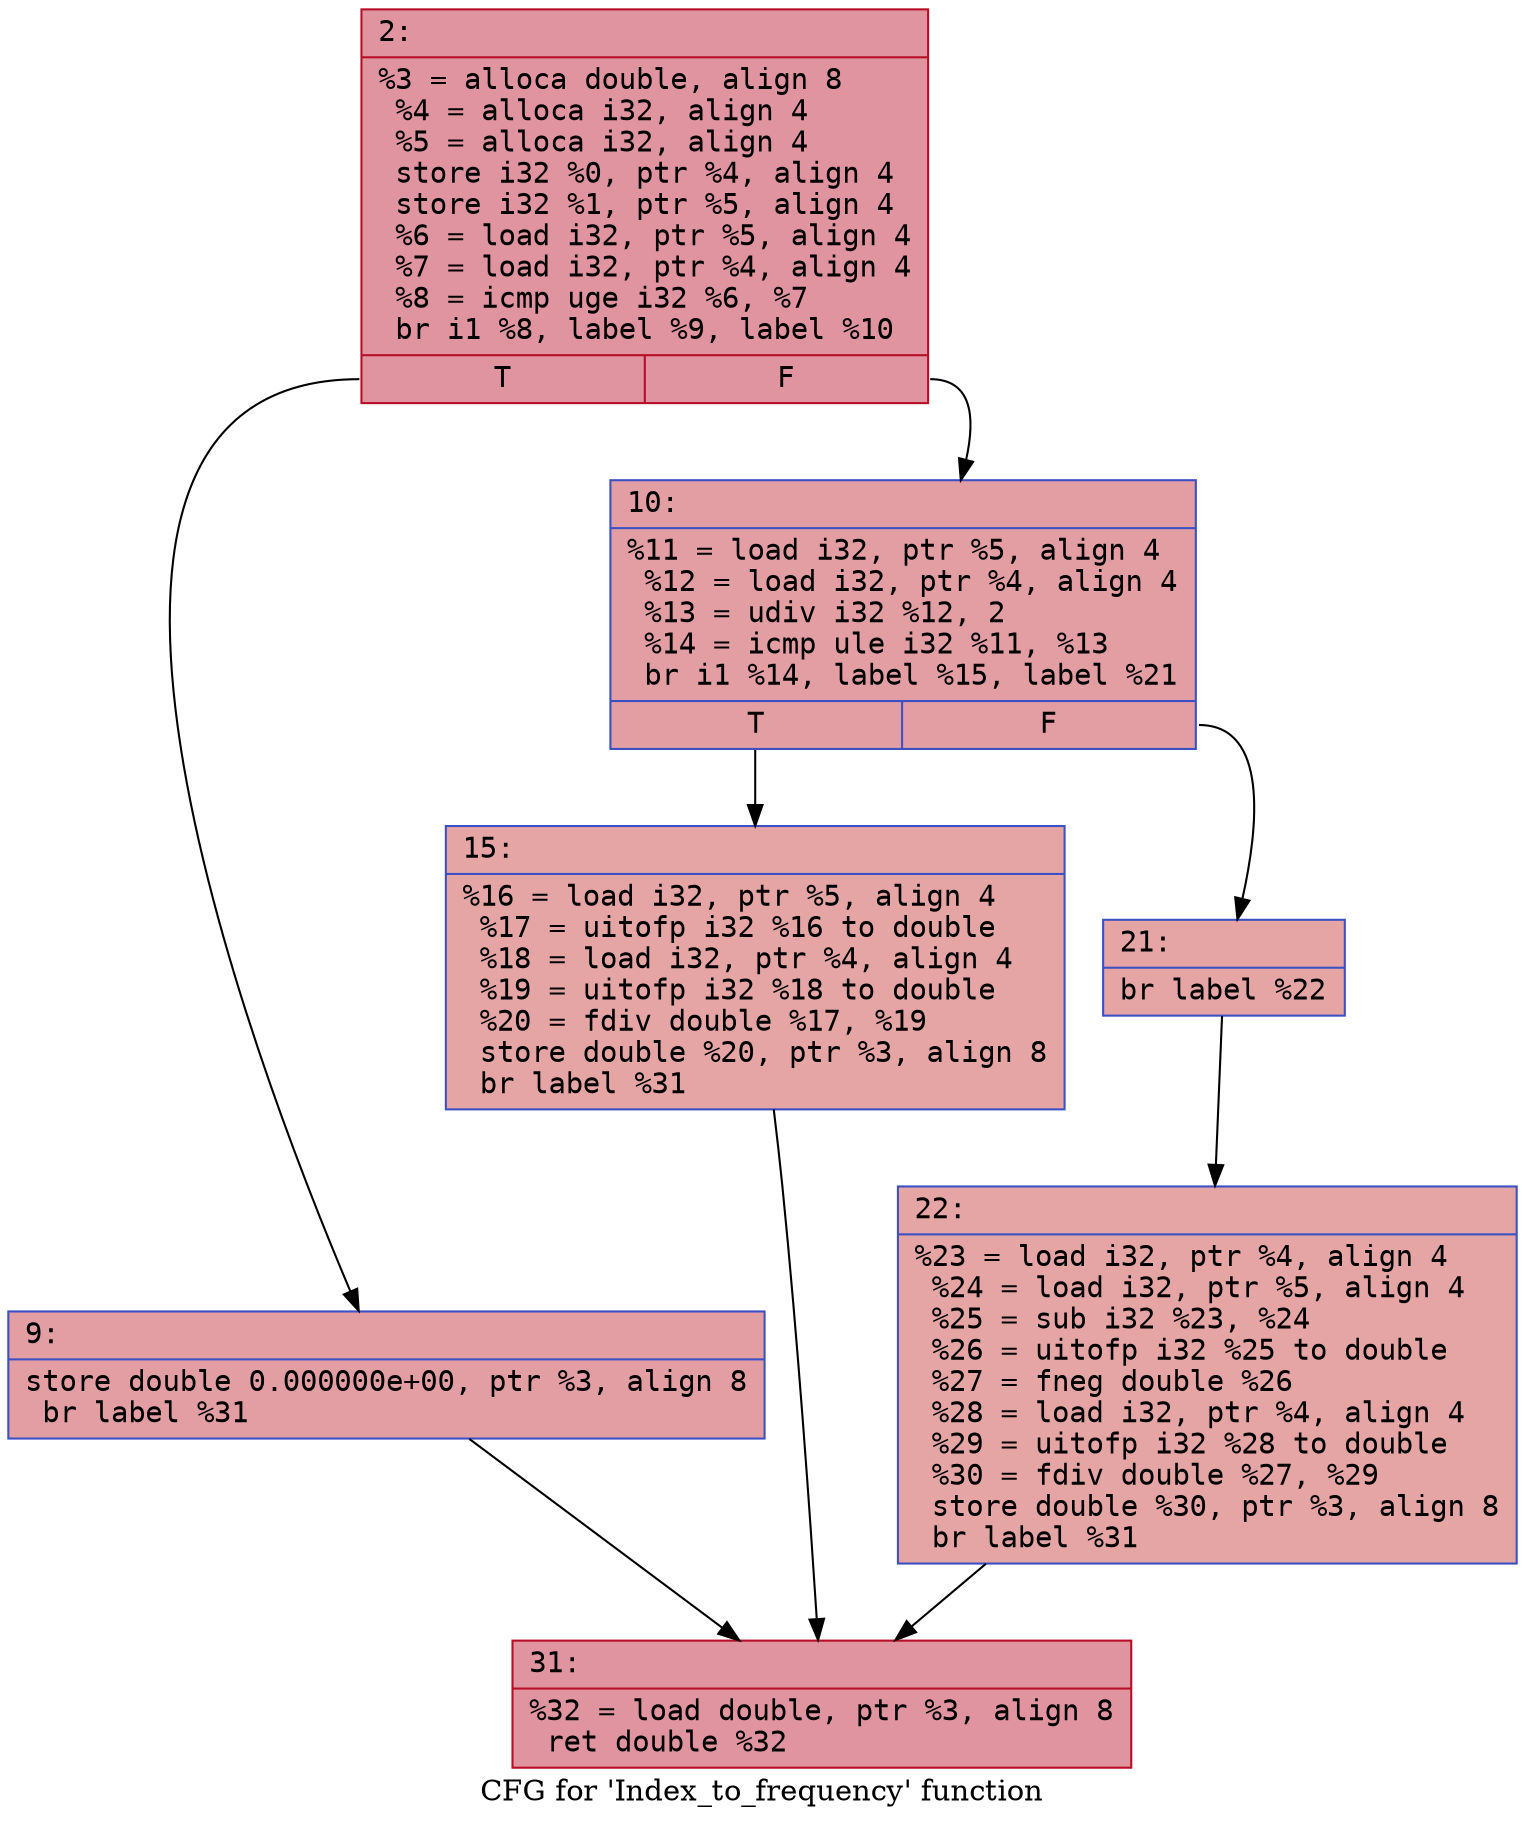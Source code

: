 digraph "CFG for 'Index_to_frequency' function" {
	label="CFG for 'Index_to_frequency' function";

	Node0x600001cea440 [shape=record,color="#b70d28ff", style=filled, fillcolor="#b70d2870" fontname="Courier",label="{2:\l|  %3 = alloca double, align 8\l  %4 = alloca i32, align 4\l  %5 = alloca i32, align 4\l  store i32 %0, ptr %4, align 4\l  store i32 %1, ptr %5, align 4\l  %6 = load i32, ptr %5, align 4\l  %7 = load i32, ptr %4, align 4\l  %8 = icmp uge i32 %6, %7\l  br i1 %8, label %9, label %10\l|{<s0>T|<s1>F}}"];
	Node0x600001cea440:s0 -> Node0x600001cea490[tooltip="2 -> 9\nProbability 50.00%" ];
	Node0x600001cea440:s1 -> Node0x600001cea4e0[tooltip="2 -> 10\nProbability 50.00%" ];
	Node0x600001cea490 [shape=record,color="#3d50c3ff", style=filled, fillcolor="#be242e70" fontname="Courier",label="{9:\l|  store double 0.000000e+00, ptr %3, align 8\l  br label %31\l}"];
	Node0x600001cea490 -> Node0x600001cea620[tooltip="9 -> 31\nProbability 100.00%" ];
	Node0x600001cea4e0 [shape=record,color="#3d50c3ff", style=filled, fillcolor="#be242e70" fontname="Courier",label="{10:\l|  %11 = load i32, ptr %5, align 4\l  %12 = load i32, ptr %4, align 4\l  %13 = udiv i32 %12, 2\l  %14 = icmp ule i32 %11, %13\l  br i1 %14, label %15, label %21\l|{<s0>T|<s1>F}}"];
	Node0x600001cea4e0:s0 -> Node0x600001cea530[tooltip="10 -> 15\nProbability 50.00%" ];
	Node0x600001cea4e0:s1 -> Node0x600001cea580[tooltip="10 -> 21\nProbability 50.00%" ];
	Node0x600001cea530 [shape=record,color="#3d50c3ff", style=filled, fillcolor="#c5333470" fontname="Courier",label="{15:\l|  %16 = load i32, ptr %5, align 4\l  %17 = uitofp i32 %16 to double\l  %18 = load i32, ptr %4, align 4\l  %19 = uitofp i32 %18 to double\l  %20 = fdiv double %17, %19\l  store double %20, ptr %3, align 8\l  br label %31\l}"];
	Node0x600001cea530 -> Node0x600001cea620[tooltip="15 -> 31\nProbability 100.00%" ];
	Node0x600001cea580 [shape=record,color="#3d50c3ff", style=filled, fillcolor="#c5333470" fontname="Courier",label="{21:\l|  br label %22\l}"];
	Node0x600001cea580 -> Node0x600001cea5d0[tooltip="21 -> 22\nProbability 100.00%" ];
	Node0x600001cea5d0 [shape=record,color="#3d50c3ff", style=filled, fillcolor="#c5333470" fontname="Courier",label="{22:\l|  %23 = load i32, ptr %4, align 4\l  %24 = load i32, ptr %5, align 4\l  %25 = sub i32 %23, %24\l  %26 = uitofp i32 %25 to double\l  %27 = fneg double %26\l  %28 = load i32, ptr %4, align 4\l  %29 = uitofp i32 %28 to double\l  %30 = fdiv double %27, %29\l  store double %30, ptr %3, align 8\l  br label %31\l}"];
	Node0x600001cea5d0 -> Node0x600001cea620[tooltip="22 -> 31\nProbability 100.00%" ];
	Node0x600001cea620 [shape=record,color="#b70d28ff", style=filled, fillcolor="#b70d2870" fontname="Courier",label="{31:\l|  %32 = load double, ptr %3, align 8\l  ret double %32\l}"];
}
